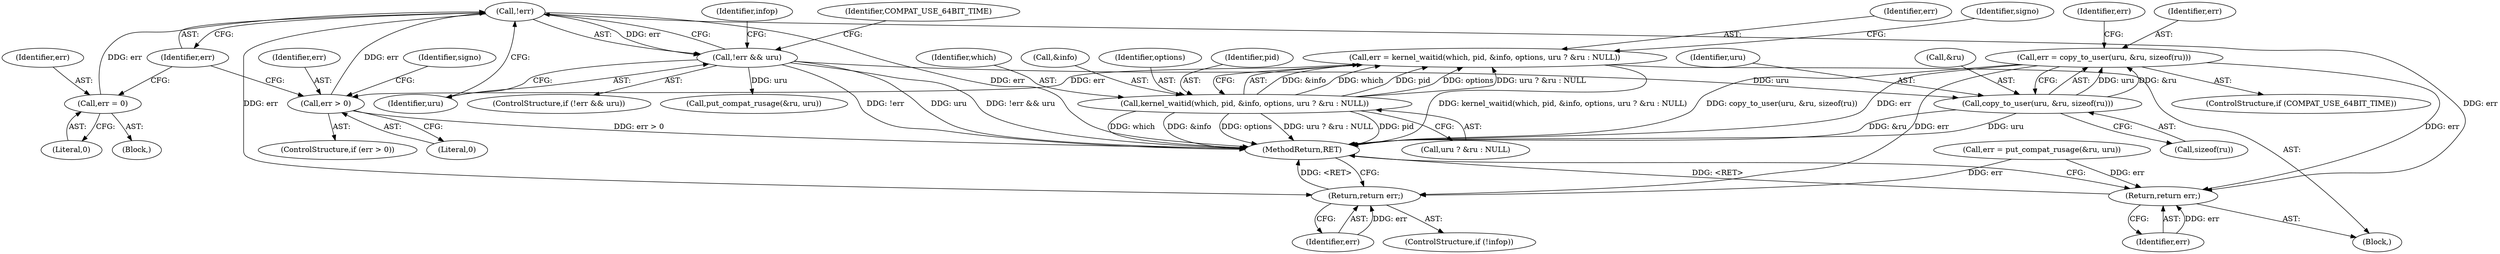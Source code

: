 digraph "1_linux_6c85501f2fabcfc4fc6ed976543d252c4eaf4be9@API" {
"1000153" [label="(Call,err = copy_to_user(uru, &ru, sizeof(ru)))"];
"1000155" [label="(Call,copy_to_user(uru, &ru, sizeof(ru)))"];
"1000146" [label="(Call,!err && uru)"];
"1000147" [label="(Call,!err)"];
"1000142" [label="(Call,err = 0)"];
"1000135" [label="(Call,err > 0)"];
"1000117" [label="(Call,err = kernel_waitid(which, pid, &info, options, uru ? &ru : NULL))"];
"1000119" [label="(Call,kernel_waitid(which, pid, &info, options, uru ? &ru : NULL))"];
"1000176" [label="(Return,return err;)"];
"1000230" [label="(Return,return err;)"];
"1000142" [label="(Call,err = 0)"];
"1000118" [label="(Identifier,err)"];
"1000149" [label="(Identifier,uru)"];
"1000175" [label="(Identifier,infop)"];
"1000113" [label="(Block,)"];
"1000119" [label="(Call,kernel_waitid(which, pid, &info, options, uru ? &ru : NULL))"];
"1000169" [label="(Identifier,err)"];
"1000159" [label="(Call,sizeof(ru))"];
"1000162" [label="(Call,err = put_compat_rusage(&ru, uru))"];
"1000132" [label="(Identifier,signo)"];
"1000125" [label="(Call,uru ? &ru : NULL)"];
"1000120" [label="(Identifier,which)"];
"1000230" [label="(Return,return err;)"];
"1000156" [label="(Identifier,uru)"];
"1000157" [label="(Call,&ru)"];
"1000143" [label="(Identifier,err)"];
"1000134" [label="(ControlStructure,if (err > 0))"];
"1000122" [label="(Call,&info)"];
"1000155" [label="(Call,copy_to_user(uru, &ru, sizeof(ru)))"];
"1000140" [label="(Identifier,signo)"];
"1000144" [label="(Literal,0)"];
"1000173" [label="(ControlStructure,if (!infop))"];
"1000153" [label="(Call,err = copy_to_user(uru, &ru, sizeof(ru)))"];
"1000237" [label="(MethodReturn,RET)"];
"1000147" [label="(Call,!err)"];
"1000117" [label="(Call,err = kernel_waitid(which, pid, &info, options, uru ? &ru : NULL))"];
"1000176" [label="(Return,return err;)"];
"1000135" [label="(Call,err > 0)"];
"1000124" [label="(Identifier,options)"];
"1000136" [label="(Identifier,err)"];
"1000152" [label="(Identifier,COMPAT_USE_64BIT_TIME)"];
"1000177" [label="(Identifier,err)"];
"1000231" [label="(Identifier,err)"];
"1000138" [label="(Block,)"];
"1000164" [label="(Call,put_compat_rusage(&ru, uru))"];
"1000121" [label="(Identifier,pid)"];
"1000137" [label="(Literal,0)"];
"1000146" [label="(Call,!err && uru)"];
"1000148" [label="(Identifier,err)"];
"1000154" [label="(Identifier,err)"];
"1000145" [label="(ControlStructure,if (!err && uru))"];
"1000151" [label="(ControlStructure,if (COMPAT_USE_64BIT_TIME))"];
"1000153" -> "1000151"  [label="AST: "];
"1000153" -> "1000155"  [label="CFG: "];
"1000154" -> "1000153"  [label="AST: "];
"1000155" -> "1000153"  [label="AST: "];
"1000169" -> "1000153"  [label="CFG: "];
"1000153" -> "1000237"  [label="DDG: copy_to_user(uru, &ru, sizeof(ru))"];
"1000153" -> "1000237"  [label="DDG: err"];
"1000155" -> "1000153"  [label="DDG: uru"];
"1000155" -> "1000153"  [label="DDG: &ru"];
"1000153" -> "1000176"  [label="DDG: err"];
"1000153" -> "1000230"  [label="DDG: err"];
"1000155" -> "1000159"  [label="CFG: "];
"1000156" -> "1000155"  [label="AST: "];
"1000157" -> "1000155"  [label="AST: "];
"1000159" -> "1000155"  [label="AST: "];
"1000155" -> "1000237"  [label="DDG: &ru"];
"1000155" -> "1000237"  [label="DDG: uru"];
"1000146" -> "1000155"  [label="DDG: uru"];
"1000146" -> "1000145"  [label="AST: "];
"1000146" -> "1000147"  [label="CFG: "];
"1000146" -> "1000149"  [label="CFG: "];
"1000147" -> "1000146"  [label="AST: "];
"1000149" -> "1000146"  [label="AST: "];
"1000152" -> "1000146"  [label="CFG: "];
"1000175" -> "1000146"  [label="CFG: "];
"1000146" -> "1000237"  [label="DDG: uru"];
"1000146" -> "1000237"  [label="DDG: !err && uru"];
"1000146" -> "1000237"  [label="DDG: !err"];
"1000147" -> "1000146"  [label="DDG: err"];
"1000146" -> "1000164"  [label="DDG: uru"];
"1000147" -> "1000148"  [label="CFG: "];
"1000148" -> "1000147"  [label="AST: "];
"1000149" -> "1000147"  [label="CFG: "];
"1000147" -> "1000237"  [label="DDG: err"];
"1000142" -> "1000147"  [label="DDG: err"];
"1000135" -> "1000147"  [label="DDG: err"];
"1000147" -> "1000176"  [label="DDG: err"];
"1000147" -> "1000230"  [label="DDG: err"];
"1000142" -> "1000138"  [label="AST: "];
"1000142" -> "1000144"  [label="CFG: "];
"1000143" -> "1000142"  [label="AST: "];
"1000144" -> "1000142"  [label="AST: "];
"1000148" -> "1000142"  [label="CFG: "];
"1000135" -> "1000134"  [label="AST: "];
"1000135" -> "1000137"  [label="CFG: "];
"1000136" -> "1000135"  [label="AST: "];
"1000137" -> "1000135"  [label="AST: "];
"1000140" -> "1000135"  [label="CFG: "];
"1000148" -> "1000135"  [label="CFG: "];
"1000135" -> "1000237"  [label="DDG: err > 0"];
"1000117" -> "1000135"  [label="DDG: err"];
"1000117" -> "1000113"  [label="AST: "];
"1000117" -> "1000119"  [label="CFG: "];
"1000118" -> "1000117"  [label="AST: "];
"1000119" -> "1000117"  [label="AST: "];
"1000132" -> "1000117"  [label="CFG: "];
"1000117" -> "1000237"  [label="DDG: kernel_waitid(which, pid, &info, options, uru ? &ru : NULL)"];
"1000119" -> "1000117"  [label="DDG: &info"];
"1000119" -> "1000117"  [label="DDG: which"];
"1000119" -> "1000117"  [label="DDG: pid"];
"1000119" -> "1000117"  [label="DDG: options"];
"1000119" -> "1000117"  [label="DDG: uru ? &ru : NULL"];
"1000119" -> "1000125"  [label="CFG: "];
"1000120" -> "1000119"  [label="AST: "];
"1000121" -> "1000119"  [label="AST: "];
"1000122" -> "1000119"  [label="AST: "];
"1000124" -> "1000119"  [label="AST: "];
"1000125" -> "1000119"  [label="AST: "];
"1000119" -> "1000237"  [label="DDG: uru ? &ru : NULL"];
"1000119" -> "1000237"  [label="DDG: pid"];
"1000119" -> "1000237"  [label="DDG: which"];
"1000119" -> "1000237"  [label="DDG: &info"];
"1000119" -> "1000237"  [label="DDG: options"];
"1000176" -> "1000173"  [label="AST: "];
"1000176" -> "1000177"  [label="CFG: "];
"1000177" -> "1000176"  [label="AST: "];
"1000237" -> "1000176"  [label="CFG: "];
"1000176" -> "1000237"  [label="DDG: <RET>"];
"1000177" -> "1000176"  [label="DDG: err"];
"1000162" -> "1000176"  [label="DDG: err"];
"1000230" -> "1000113"  [label="AST: "];
"1000230" -> "1000231"  [label="CFG: "];
"1000231" -> "1000230"  [label="AST: "];
"1000237" -> "1000230"  [label="CFG: "];
"1000230" -> "1000237"  [label="DDG: <RET>"];
"1000231" -> "1000230"  [label="DDG: err"];
"1000162" -> "1000230"  [label="DDG: err"];
}
